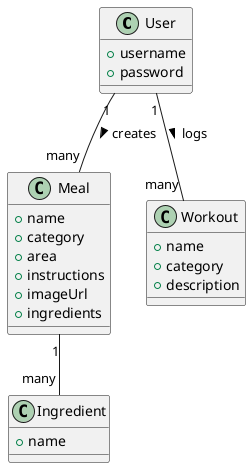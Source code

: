 @startuml
'https://plantuml.com/class-diagram

@startuml DomainModel
class User {
  +username
  +password
}

class Meal {
  +name
  +category
  +area
  +instructions
  +imageUrl
  +ingredients
}

class Workout {
  +name
  +category
  +description
}

class Ingredient {
  +name
}

User "1" -- "many" Meal : creates >
User "1" -- "many" Workout : logs >

Meal "1" -- "many" Ingredient

@enduml
